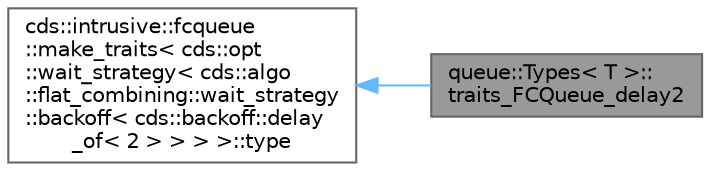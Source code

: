 digraph "queue::Types&lt; T &gt;::traits_FCQueue_delay2"
{
 // LATEX_PDF_SIZE
  bgcolor="transparent";
  edge [fontname=Helvetica,fontsize=10,labelfontname=Helvetica,labelfontsize=10];
  node [fontname=Helvetica,fontsize=10,shape=box,height=0.2,width=0.4];
  rankdir="LR";
  Node1 [id="Node000001",label="queue::Types\< T \>::\ltraits_FCQueue_delay2",height=0.2,width=0.4,color="gray40", fillcolor="grey60", style="filled", fontcolor="black",tooltip=" "];
  Node2 -> Node1 [id="edge1_Node000001_Node000002",dir="back",color="steelblue1",style="solid",tooltip=" "];
  Node2 [id="Node000002",label="cds::intrusive::fcqueue\l::make_traits\< cds::opt\l::wait_strategy\< cds::algo\l::flat_combining::wait_strategy\l::backoff\< cds::backoff::delay\l_of\< 2 \> \> \> \>::type",height=0.2,width=0.4,color="gray40", fillcolor="white", style="filled",tooltip=" "];
}

